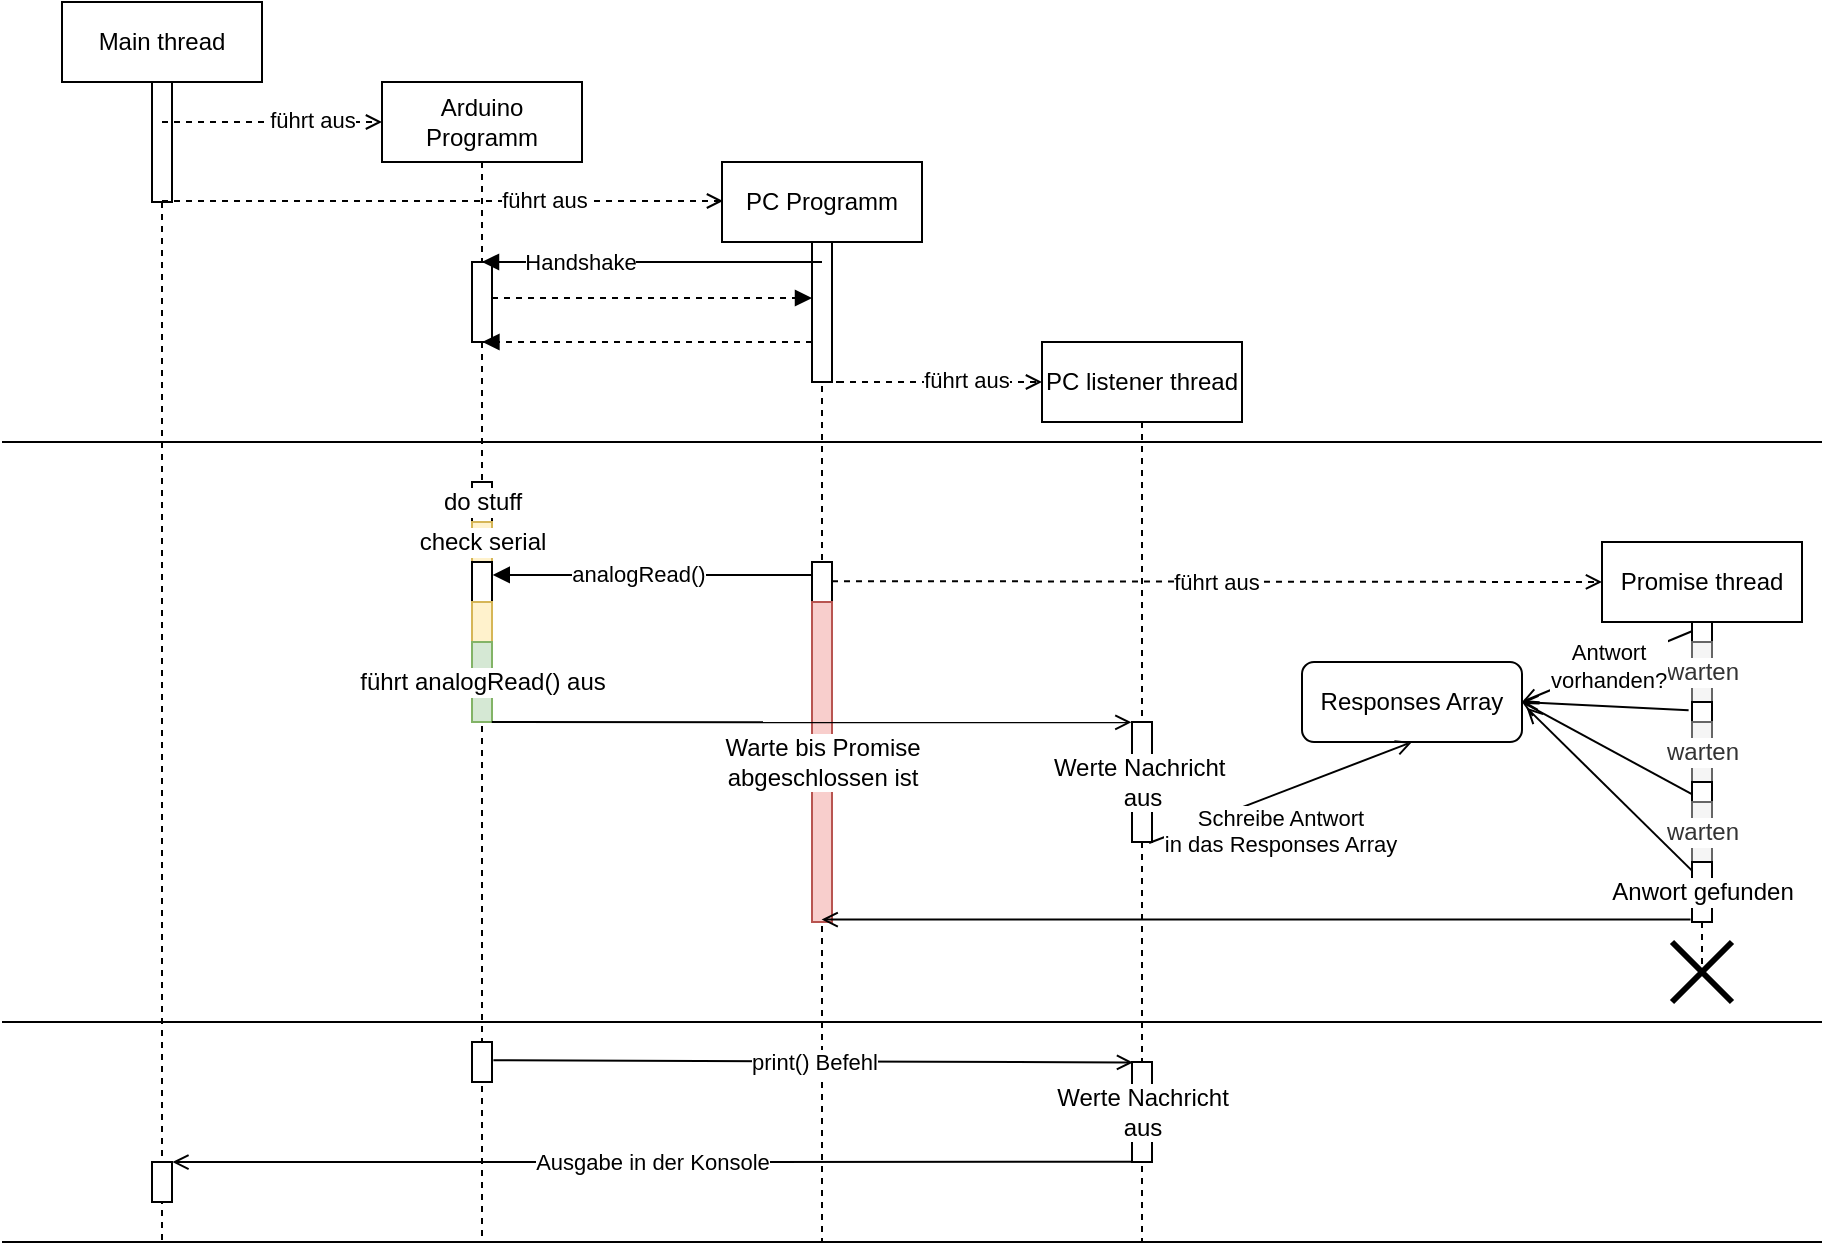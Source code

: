 <mxfile version="20.7.4" type="device"><diagram id="acE3tlP7MQNckMacNCmC" name="Seite-1"><mxGraphModel dx="1913" dy="433" grid="1" gridSize="10" guides="1" tooltips="1" connect="1" arrows="1" fold="1" page="1" pageScale="1" pageWidth="1169" pageHeight="827" math="0" shadow="0"><root><mxCell id="0"/><mxCell id="1" parent="0"/><mxCell id="-ClG9kFUVCWrAjZ1yE3s-3" value="Main thread" style="shape=umlLifeline;perimeter=lifelinePerimeter;whiteSpace=wrap;html=1;container=1;collapsible=0;recursiveResize=0;outlineConnect=0;" parent="1" vertex="1"><mxGeometry width="100" height="620" as="geometry"/></mxCell><mxCell id="-ClG9kFUVCWrAjZ1yE3s-4" value="" style="html=1;points=[];perimeter=orthogonalPerimeter;" parent="-ClG9kFUVCWrAjZ1yE3s-3" vertex="1"><mxGeometry x="45" y="40" width="10" height="60" as="geometry"/></mxCell><mxCell id="-ClG9kFUVCWrAjZ1yE3s-79" value="" style="html=1;points=[];perimeter=orthogonalPerimeter;" parent="-ClG9kFUVCWrAjZ1yE3s-3" vertex="1"><mxGeometry x="45" y="580" width="10" height="20" as="geometry"/></mxCell><mxCell id="-ClG9kFUVCWrAjZ1yE3s-5" value="" style="html=1;verticalAlign=bottom;labelBackgroundColor=none;endArrow=open;endFill=0;dashed=1;rounded=0;" parent="1" source="-ClG9kFUVCWrAjZ1yE3s-3" edge="1"><mxGeometry width="160" relative="1" as="geometry"><mxPoint x="260" y="30" as="sourcePoint"/><mxPoint x="160" y="60" as="targetPoint"/></mxGeometry></mxCell><mxCell id="-ClG9kFUVCWrAjZ1yE3s-8" value="führt aus" style="edgeLabel;html=1;align=center;verticalAlign=middle;resizable=0;points=[];" parent="-ClG9kFUVCWrAjZ1yE3s-5" vertex="1" connectable="0"><mxGeometry x="0.359" y="1" relative="1" as="geometry"><mxPoint as="offset"/></mxGeometry></mxCell><mxCell id="-ClG9kFUVCWrAjZ1yE3s-6" value="Arduino Programm" style="shape=umlLifeline;perimeter=lifelinePerimeter;whiteSpace=wrap;html=1;container=1;collapsible=0;recursiveResize=0;outlineConnect=0;" parent="1" vertex="1"><mxGeometry x="160" y="40" width="100" height="580" as="geometry"/></mxCell><mxCell id="-ClG9kFUVCWrAjZ1yE3s-7" value="" style="html=1;points=[];perimeter=orthogonalPerimeter;" parent="-ClG9kFUVCWrAjZ1yE3s-6" vertex="1"><mxGeometry x="45" y="90" width="10" height="40" as="geometry"/></mxCell><mxCell id="-ClG9kFUVCWrAjZ1yE3s-11" value="" style="html=1;verticalAlign=bottom;labelBackgroundColor=none;endArrow=open;endFill=0;dashed=1;rounded=0;" parent="-ClG9kFUVCWrAjZ1yE3s-6" source="-ClG9kFUVCWrAjZ1yE3s-3" edge="1"><mxGeometry width="160" relative="1" as="geometry"><mxPoint x="60" y="59.5" as="sourcePoint"/><mxPoint x="170.5" y="59.5" as="targetPoint"/></mxGeometry></mxCell><mxCell id="-ClG9kFUVCWrAjZ1yE3s-12" value="führt aus" style="edgeLabel;html=1;align=center;verticalAlign=middle;resizable=0;points=[];" parent="-ClG9kFUVCWrAjZ1yE3s-11" vertex="1" connectable="0"><mxGeometry x="0.359" y="1" relative="1" as="geometry"><mxPoint as="offset"/></mxGeometry></mxCell><mxCell id="-ClG9kFUVCWrAjZ1yE3s-20" value="" style="html=1;verticalAlign=bottom;labelBackgroundColor=none;endArrow=block;endFill=1;dashed=1;rounded=0;" parent="-ClG9kFUVCWrAjZ1yE3s-6" edge="1"><mxGeometry width="160" relative="1" as="geometry"><mxPoint x="55" y="108" as="sourcePoint"/><mxPoint x="215" y="108" as="targetPoint"/><Array as="points"><mxPoint x="110" y="108"/></Array></mxGeometry></mxCell><mxCell id="-ClG9kFUVCWrAjZ1yE3s-29" value="do stuff" style="html=1;points=[];perimeter=orthogonalPerimeter;labelBackgroundColor=default;" parent="-ClG9kFUVCWrAjZ1yE3s-6" vertex="1"><mxGeometry x="45" y="200" width="10" height="20" as="geometry"/></mxCell><mxCell id="-ClG9kFUVCWrAjZ1yE3s-30" value="check serial" style="html=1;points=[];perimeter=orthogonalPerimeter;fillColor=#fff2cc;strokeColor=#d6b656;labelBackgroundColor=default;" parent="-ClG9kFUVCWrAjZ1yE3s-6" vertex="1"><mxGeometry x="45" y="220" width="10" height="20" as="geometry"/></mxCell><mxCell id="-ClG9kFUVCWrAjZ1yE3s-31" value="" style="html=1;points=[];perimeter=orthogonalPerimeter;" parent="-ClG9kFUVCWrAjZ1yE3s-6" vertex="1"><mxGeometry x="45" y="240" width="10" height="20" as="geometry"/></mxCell><mxCell id="-ClG9kFUVCWrAjZ1yE3s-32" value="" style="html=1;points=[];perimeter=orthogonalPerimeter;fillColor=#fff2cc;strokeColor=#d6b656;" parent="-ClG9kFUVCWrAjZ1yE3s-6" vertex="1"><mxGeometry x="45" y="260" width="10" height="20" as="geometry"/></mxCell><mxCell id="-ClG9kFUVCWrAjZ1yE3s-33" value="führt analogRead() aus" style="html=1;points=[];perimeter=orthogonalPerimeter;fillColor=#d5e8d4;strokeColor=#82b366;labelBackgroundColor=default;" parent="-ClG9kFUVCWrAjZ1yE3s-6" vertex="1"><mxGeometry x="45" y="280" width="10" height="40" as="geometry"/></mxCell><mxCell id="-ClG9kFUVCWrAjZ1yE3s-70" value="" style="html=1;points=[];perimeter=orthogonalPerimeter;" parent="-ClG9kFUVCWrAjZ1yE3s-6" vertex="1"><mxGeometry x="45" y="480" width="10" height="20" as="geometry"/></mxCell><mxCell id="-ClG9kFUVCWrAjZ1yE3s-9" value="PC Programm" style="shape=umlLifeline;perimeter=lifelinePerimeter;whiteSpace=wrap;html=1;container=1;collapsible=0;recursiveResize=0;outlineConnect=0;" parent="1" vertex="1"><mxGeometry x="330" y="80" width="100" height="540" as="geometry"/></mxCell><mxCell id="-ClG9kFUVCWrAjZ1yE3s-10" value="" style="html=1;points=[];perimeter=orthogonalPerimeter;" parent="-ClG9kFUVCWrAjZ1yE3s-9" vertex="1"><mxGeometry x="45" y="40" width="10" height="70" as="geometry"/></mxCell><mxCell id="-ClG9kFUVCWrAjZ1yE3s-13" value="" style="html=1;verticalAlign=bottom;labelBackgroundColor=none;endArrow=open;endFill=0;dashed=1;rounded=0;" parent="-ClG9kFUVCWrAjZ1yE3s-9" edge="1"><mxGeometry width="160" relative="1" as="geometry"><mxPoint x="60" y="110" as="sourcePoint"/><mxPoint x="160" y="110" as="targetPoint"/><Array as="points"><mxPoint x="50" y="110"/><mxPoint x="60" y="110"/><mxPoint x="110" y="110"/></Array></mxGeometry></mxCell><mxCell id="-ClG9kFUVCWrAjZ1yE3s-14" value="führt aus" style="edgeLabel;html=1;align=center;verticalAlign=middle;resizable=0;points=[];" parent="-ClG9kFUVCWrAjZ1yE3s-13" vertex="1" connectable="0"><mxGeometry x="0.359" y="1" relative="1" as="geometry"><mxPoint as="offset"/></mxGeometry></mxCell><mxCell id="-ClG9kFUVCWrAjZ1yE3s-19" value="" style="html=1;verticalAlign=bottom;labelBackgroundColor=none;endArrow=block;endFill=1;rounded=0;" parent="-ClG9kFUVCWrAjZ1yE3s-9" target="-ClG9kFUVCWrAjZ1yE3s-6" edge="1"><mxGeometry width="160" relative="1" as="geometry"><mxPoint x="50" y="50" as="sourcePoint"/><mxPoint x="-80" y="60" as="targetPoint"/></mxGeometry></mxCell><mxCell id="-ClG9kFUVCWrAjZ1yE3s-26" value="Handshake" style="edgeLabel;html=1;align=center;verticalAlign=middle;resizable=0;points=[];" parent="-ClG9kFUVCWrAjZ1yE3s-19" vertex="1" connectable="0"><mxGeometry x="0.429" relative="1" as="geometry"><mxPoint as="offset"/></mxGeometry></mxCell><mxCell id="-ClG9kFUVCWrAjZ1yE3s-27" value="" style="html=1;points=[];perimeter=orthogonalPerimeter;" parent="-ClG9kFUVCWrAjZ1yE3s-9" vertex="1"><mxGeometry x="45" y="200" width="10" height="20" as="geometry"/></mxCell><mxCell id="-ClG9kFUVCWrAjZ1yE3s-41" value="Warte bis Promise&lt;br&gt;abgeschlossen ist" style="html=1;points=[];perimeter=orthogonalPerimeter;fillColor=#f8cecc;strokeColor=#b85450;labelBackgroundColor=default;" parent="-ClG9kFUVCWrAjZ1yE3s-9" vertex="1"><mxGeometry x="45" y="220" width="10" height="160" as="geometry"/></mxCell><mxCell id="-ClG9kFUVCWrAjZ1yE3s-15" value="PC listener thread" style="shape=umlLifeline;perimeter=lifelinePerimeter;whiteSpace=wrap;html=1;container=1;collapsible=0;recursiveResize=0;outlineConnect=0;" parent="1" vertex="1"><mxGeometry x="490" y="170" width="100" height="450" as="geometry"/></mxCell><mxCell id="-ClG9kFUVCWrAjZ1yE3s-40" value="führt aus" style="html=1;verticalAlign=middle;labelBackgroundColor=default;endArrow=open;endFill=0;dashed=1;rounded=0;labelPosition=center;verticalLabelPosition=middle;align=center;" parent="-ClG9kFUVCWrAjZ1yE3s-15" edge="1"><mxGeometry width="160" relative="1" as="geometry"><mxPoint x="-105" y="119.58" as="sourcePoint"/><mxPoint x="280" y="120" as="targetPoint"/></mxGeometry></mxCell><mxCell id="-ClG9kFUVCWrAjZ1yE3s-56" value="Werte Nachricht&amp;nbsp;&lt;br&gt;aus" style="html=1;points=[];perimeter=orthogonalPerimeter;labelBackgroundColor=default;" parent="-ClG9kFUVCWrAjZ1yE3s-15" vertex="1"><mxGeometry x="45" y="190" width="10" height="60" as="geometry"/></mxCell><mxCell id="-ClG9kFUVCWrAjZ1yE3s-77" value="Werte Nachricht&lt;br&gt;aus" style="html=1;points=[];perimeter=orthogonalPerimeter;labelBackgroundColor=default;" parent="-ClG9kFUVCWrAjZ1yE3s-15" vertex="1"><mxGeometry x="45" y="360" width="10" height="50" as="geometry"/></mxCell><mxCell id="-ClG9kFUVCWrAjZ1yE3s-25" value="" style="html=1;verticalAlign=bottom;labelBackgroundColor=none;endArrow=block;endFill=1;dashed=1;rounded=0;" parent="1" edge="1"><mxGeometry width="160" relative="1" as="geometry"><mxPoint x="375" y="170" as="sourcePoint"/><mxPoint x="210.222" y="170" as="targetPoint"/></mxGeometry></mxCell><mxCell id="-ClG9kFUVCWrAjZ1yE3s-28" value="" style="html=1;verticalAlign=bottom;labelBackgroundColor=none;endArrow=block;endFill=1;rounded=0;entryX=1.038;entryY=0.322;entryDx=0;entryDy=0;entryPerimeter=0;" parent="1" source="-ClG9kFUVCWrAjZ1yE3s-27" target="-ClG9kFUVCWrAjZ1yE3s-31" edge="1"><mxGeometry width="160" relative="1" as="geometry"><mxPoint x="70" y="310" as="sourcePoint"/><mxPoint x="280" y="280" as="targetPoint"/></mxGeometry></mxCell><mxCell id="-ClG9kFUVCWrAjZ1yE3s-36" value="analogRead()" style="edgeLabel;html=1;align=center;verticalAlign=middle;resizable=0;points=[];" parent="-ClG9kFUVCWrAjZ1yE3s-28" vertex="1" connectable="0"><mxGeometry x="0.096" y="-1" relative="1" as="geometry"><mxPoint as="offset"/></mxGeometry></mxCell><mxCell id="-ClG9kFUVCWrAjZ1yE3s-38" value="Responses Array" style="rounded=1;whiteSpace=wrap;html=1;labelBackgroundColor=default;" parent="1" vertex="1"><mxGeometry x="620" y="330" width="110" height="40" as="geometry"/></mxCell><mxCell id="-ClG9kFUVCWrAjZ1yE3s-39" value="Promise thread" style="shape=umlLifeline;perimeter=lifelinePerimeter;whiteSpace=wrap;html=1;container=1;collapsible=0;recursiveResize=0;outlineConnect=0;labelPosition=center;verticalLabelPosition=middle;align=center;verticalAlign=middle;" parent="1" vertex="1"><mxGeometry x="770" y="270" width="100" height="220" as="geometry"/></mxCell><mxCell id="-ClG9kFUVCWrAjZ1yE3s-42" value="" style="html=1;points=[];perimeter=orthogonalPerimeter;" parent="-ClG9kFUVCWrAjZ1yE3s-39" vertex="1"><mxGeometry x="45" y="40" width="10" height="10" as="geometry"/></mxCell><mxCell id="-ClG9kFUVCWrAjZ1yE3s-48" value="warten" style="html=1;points=[];perimeter=orthogonalPerimeter;fillColor=#f5f5f5;fontColor=#333333;strokeColor=#666666;labelBackgroundColor=default;" parent="-ClG9kFUVCWrAjZ1yE3s-39" vertex="1"><mxGeometry x="45" y="50" width="10" height="30" as="geometry"/></mxCell><mxCell id="-ClG9kFUVCWrAjZ1yE3s-49" value="" style="html=1;points=[];perimeter=orthogonalPerimeter;" parent="-ClG9kFUVCWrAjZ1yE3s-39" vertex="1"><mxGeometry x="45" y="80" width="10" height="10" as="geometry"/></mxCell><mxCell id="-ClG9kFUVCWrAjZ1yE3s-60" value="warten" style="html=1;points=[];perimeter=orthogonalPerimeter;fillColor=#f5f5f5;fontColor=#333333;strokeColor=#666666;labelBackgroundColor=default;" parent="-ClG9kFUVCWrAjZ1yE3s-39" vertex="1"><mxGeometry x="45" y="90" width="10" height="30" as="geometry"/></mxCell><mxCell id="-ClG9kFUVCWrAjZ1yE3s-61" value="" style="html=1;points=[];perimeter=orthogonalPerimeter;" parent="-ClG9kFUVCWrAjZ1yE3s-39" vertex="1"><mxGeometry x="45" y="120" width="10" height="10" as="geometry"/></mxCell><mxCell id="-ClG9kFUVCWrAjZ1yE3s-64" value="warten" style="html=1;points=[];perimeter=orthogonalPerimeter;fillColor=#f5f5f5;fontColor=#333333;strokeColor=#666666;labelBackgroundColor=default;" parent="-ClG9kFUVCWrAjZ1yE3s-39" vertex="1"><mxGeometry x="45" y="130" width="10" height="30" as="geometry"/></mxCell><mxCell id="-ClG9kFUVCWrAjZ1yE3s-65" value="Anwort gefunden" style="html=1;points=[];perimeter=orthogonalPerimeter;labelBackgroundColor=default;" parent="-ClG9kFUVCWrAjZ1yE3s-39" vertex="1"><mxGeometry x="45" y="160" width="10" height="30" as="geometry"/></mxCell><mxCell id="-ClG9kFUVCWrAjZ1yE3s-67" value="" style="shape=umlDestroy;whiteSpace=wrap;html=1;strokeWidth=3;labelBackgroundColor=default;" parent="-ClG9kFUVCWrAjZ1yE3s-39" vertex="1"><mxGeometry x="35" y="200" width="30" height="30" as="geometry"/></mxCell><mxCell id="-ClG9kFUVCWrAjZ1yE3s-51" value="" style="endArrow=open;html=1;rounded=0;align=center;verticalAlign=top;endFill=0;labelBackgroundColor=none;endSize=6;strokeColor=default;entryX=-0.029;entryY=0.003;entryDx=0;entryDy=0;entryPerimeter=0;exitX=0.986;exitY=1.001;exitDx=0;exitDy=0;exitPerimeter=0;" parent="1" source="-ClG9kFUVCWrAjZ1yE3s-33" target="-ClG9kFUVCWrAjZ1yE3s-56" edge="1"><mxGeometry relative="1" as="geometry"><mxPoint x="530" y="370" as="targetPoint"/><mxPoint x="220" y="360" as="sourcePoint"/></mxGeometry></mxCell><mxCell id="-ClG9kFUVCWrAjZ1yE3s-53" value="" style="endArrow=open;html=1;rounded=0;align=center;verticalAlign=top;endFill=0;labelBackgroundColor=none;endSize=6;strokeColor=default;curved=1;entryX=1;entryY=0.5;entryDx=0;entryDy=0;exitX=-0.168;exitY=0.416;exitDx=0;exitDy=0;exitPerimeter=0;" parent="1" source="-ClG9kFUVCWrAjZ1yE3s-49" target="-ClG9kFUVCWrAjZ1yE3s-38" edge="1"><mxGeometry relative="1" as="geometry"><mxPoint x="524" y="312" as="targetPoint"/><mxPoint x="820" y="355" as="sourcePoint"/></mxGeometry></mxCell><mxCell id="-ClG9kFUVCWrAjZ1yE3s-59" value="Schreibe Antwort&lt;br&gt;in das Responses Array" style="endArrow=open;html=1;rounded=0;align=center;verticalAlign=top;endFill=0;labelBackgroundColor=default;endSize=6;strokeColor=default;exitX=0.856;exitY=1.008;exitDx=0;exitDy=0;exitPerimeter=0;entryX=0.5;entryY=1;entryDx=0;entryDy=0;" parent="1" source="-ClG9kFUVCWrAjZ1yE3s-56" target="-ClG9kFUVCWrAjZ1yE3s-38" edge="1"><mxGeometry relative="1" as="geometry"><mxPoint x="874.9" y="431.6" as="targetPoint"/><mxPoint x="550" y="430" as="sourcePoint"/></mxGeometry></mxCell><mxCell id="-ClG9kFUVCWrAjZ1yE3s-62" value="" style="endArrow=open;html=1;rounded=0;align=center;verticalAlign=top;endFill=0;labelBackgroundColor=none;endSize=6;strokeColor=default;curved=1;exitX=-0.008;exitY=0.608;exitDx=0;exitDy=0;exitPerimeter=0;" parent="1" source="-ClG9kFUVCWrAjZ1yE3s-61" edge="1"><mxGeometry relative="1" as="geometry"><mxPoint x="730" y="350" as="targetPoint"/><mxPoint x="830" y="365" as="sourcePoint"/></mxGeometry></mxCell><mxCell id="-ClG9kFUVCWrAjZ1yE3s-63" value="Antwort&lt;br&gt;vorhanden?&lt;br&gt;" style="endArrow=open;html=1;rounded=0;align=center;verticalAlign=middle;endFill=0;labelBackgroundColor=default;endSize=6;strokeColor=default;curved=1;exitX=0.024;exitY=0.448;exitDx=0;exitDy=0;exitPerimeter=0;labelPosition=center;verticalLabelPosition=middle;" parent="1" source="-ClG9kFUVCWrAjZ1yE3s-42" edge="1"><mxGeometry relative="1" as="geometry"><mxPoint x="730" y="350" as="targetPoint"/><mxPoint x="823.32" y="364.16" as="sourcePoint"/></mxGeometry></mxCell><mxCell id="-ClG9kFUVCWrAjZ1yE3s-66" value="" style="endArrow=open;html=1;rounded=0;align=center;verticalAlign=top;endFill=0;labelBackgroundColor=none;endSize=6;strokeColor=default;curved=1;exitX=0.024;exitY=0.152;exitDx=0;exitDy=0;exitPerimeter=0;entryX=1.021;entryY=0.572;entryDx=0;entryDy=0;entryPerimeter=0;" parent="1" source="-ClG9kFUVCWrAjZ1yE3s-65" target="-ClG9kFUVCWrAjZ1yE3s-38" edge="1"><mxGeometry relative="1" as="geometry"><mxPoint x="710" y="400" as="targetPoint"/><mxPoint x="794.92" y="446.08" as="sourcePoint"/></mxGeometry></mxCell><mxCell id="-ClG9kFUVCWrAjZ1yE3s-69" value="" style="endArrow=open;html=1;rounded=0;align=center;verticalAlign=top;endFill=0;labelBackgroundColor=none;endSize=6;strokeColor=default;exitX=-0.072;exitY=0.96;exitDx=0;exitDy=0;exitPerimeter=0;" parent="1" source="-ClG9kFUVCWrAjZ1yE3s-65" edge="1"><mxGeometry relative="1" as="geometry"><mxPoint x="379.81" y="458.8" as="targetPoint"/></mxGeometry></mxCell><mxCell id="-ClG9kFUVCWrAjZ1yE3s-72" value="" style="endArrow=none;html=1;rounded=0;labelBackgroundColor=default;strokeColor=default;" parent="1" edge="1"><mxGeometry width="50" height="50" relative="1" as="geometry"><mxPoint x="-30" y="220" as="sourcePoint"/><mxPoint x="880" y="220" as="targetPoint"/></mxGeometry></mxCell><mxCell id="-ClG9kFUVCWrAjZ1yE3s-73" value="" style="endArrow=none;html=1;rounded=0;labelBackgroundColor=default;strokeColor=default;" parent="1" edge="1"><mxGeometry width="50" height="50" relative="1" as="geometry"><mxPoint x="-30" y="510.0" as="sourcePoint"/><mxPoint x="880" y="510.0" as="targetPoint"/></mxGeometry></mxCell><mxCell id="-ClG9kFUVCWrAjZ1yE3s-75" value="print() Befehl&lt;br&gt;" style="endArrow=open;html=1;rounded=0;align=center;verticalAlign=middle;endFill=0;labelBackgroundColor=default;endSize=6;strokeColor=default;entryX=0.051;entryY=0.005;entryDx=0;entryDy=0;entryPerimeter=0;exitX=1.069;exitY=0.456;exitDx=0;exitDy=0;exitPerimeter=0;labelPosition=center;verticalLabelPosition=middle;" parent="1" source="-ClG9kFUVCWrAjZ1yE3s-70" target="-ClG9kFUVCWrAjZ1yE3s-77" edge="1"><mxGeometry relative="1" as="geometry"><mxPoint x="530" y="535" as="targetPoint"/><mxPoint x="220" y="533" as="sourcePoint"/></mxGeometry></mxCell><mxCell id="-ClG9kFUVCWrAjZ1yE3s-78" value="Ausgabe in der Konsole" style="endArrow=open;html=1;rounded=0;align=center;verticalAlign=middle;endFill=0;labelBackgroundColor=default;endSize=6;strokeColor=default;exitX=-0.033;exitY=0.998;exitDx=0;exitDy=0;exitPerimeter=0;labelPosition=center;verticalLabelPosition=middle;entryX=1.02;entryY=0.001;entryDx=0;entryDy=0;entryPerimeter=0;" parent="1" source="-ClG9kFUVCWrAjZ1yE3s-77" target="-ClG9kFUVCWrAjZ1yE3s-79" edge="1"><mxGeometry relative="1" as="geometry"><mxPoint x="60" y="580" as="targetPoint"/><mxPoint x="225.69" y="539.12" as="sourcePoint"/></mxGeometry></mxCell><mxCell id="vxNCerzqOKOlMG8pdz0h-1" value="" style="endArrow=none;html=1;rounded=0;labelBackgroundColor=default;strokeColor=default;" parent="1" edge="1"><mxGeometry width="50" height="50" relative="1" as="geometry"><mxPoint x="-30" y="620" as="sourcePoint"/><mxPoint x="880" y="620" as="targetPoint"/></mxGeometry></mxCell></root></mxGraphModel></diagram></mxfile>